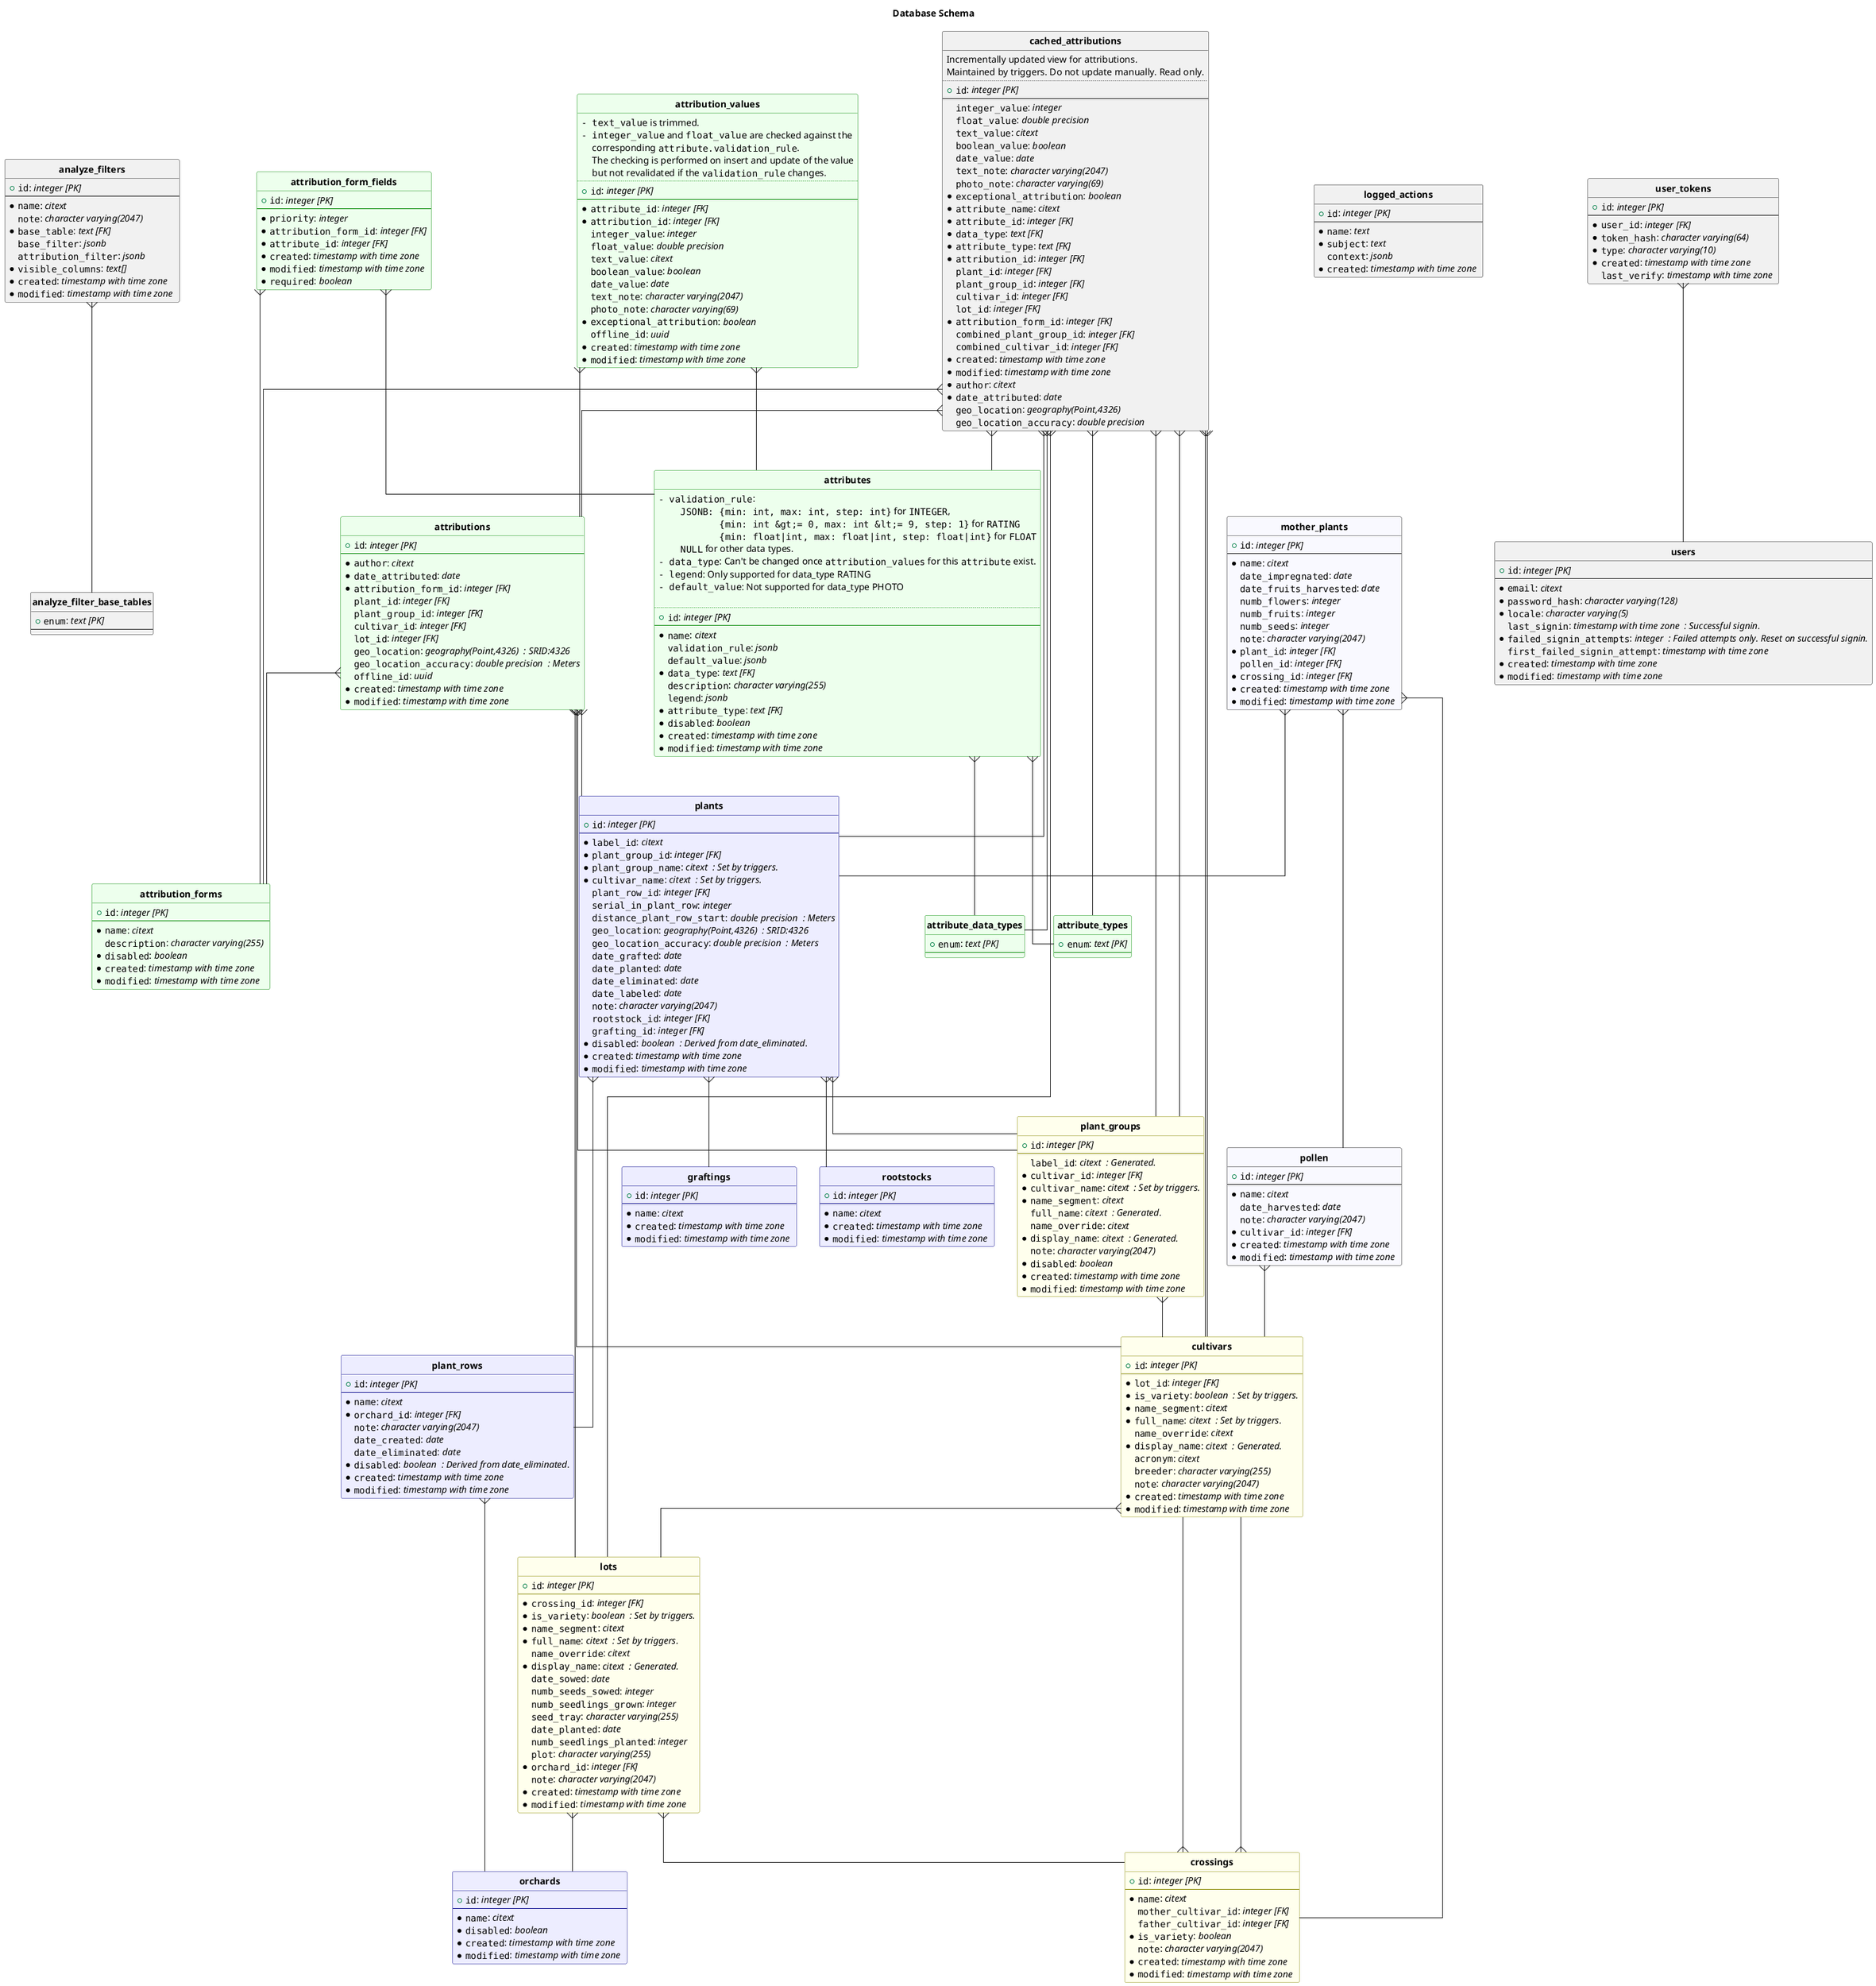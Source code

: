 @startuml
title Database Schema
hide circle
skinparam linetype ortho

entity "**analyze_filter_base_tables**" {
  + ""enum"": //text [PK]//
  --
}

entity "**analyze_filters**" {
  + ""id"": //integer [PK]//
  --
  *""name"": //citext //
  ""note"": //character varying(2047) //
  *""base_table"": //text [FK]//
  ""base_filter"": //jsonb //
  ""attribution_filter"": //jsonb //
  *""visible_columns"": //text[] //
  *""created"": //timestamp with time zone //
  *""modified"": //timestamp with time zone //
}

entity "**attribute_data_types**" #00ff0012 ##008800 {
  + ""enum"": //text [PK]//
  --
}

entity "**attribute_types**" #00ff0012 ##008800 {
  + ""enum"": //text [PK]//
  --
}

entity "**attributes**" #00ff0012 ##008800 {
  ""- validation_rule"":\n""    JSONB: {min: int, max: int, step: int}"" for ""INTEGER"",\n""           {min: int &gt;= 0, max: int &lt;= 9, step: 1}"" for ""RATING""\n""           {min: float|int, max: float|int, step: float|int}"" for ""FLOAT""\n""    NULL"" for other data types.\n""- data_type"": Can&#39;t be changed once ""attribution_values"" for this ""attribute"" exist.\n""- legend"": Only supported for data_type RATING\n""- default_value"": Not supported for data_type PHOTO\n
  ..
  + ""id"": //integer [PK]//
  --
  *""name"": //citext //
  ""validation_rule"": //jsonb //
  ""default_value"": //jsonb //
  *""data_type"": //text [FK]//
  ""description"": //character varying(255) //
  ""legend"": //jsonb //
  *""attribute_type"": //text [FK]//
  *""disabled"": //boolean //
  *""created"": //timestamp with time zone //
  *""modified"": //timestamp with time zone //
}

entity "**attribution_form_fields**" #00ff0012 ##008800 {
  + ""id"": //integer [PK]//
  --
  *""priority"": //integer //
  *""attribution_form_id"": //integer [FK]//
  *""attribute_id"": //integer [FK]//
  *""created"": //timestamp with time zone //
  *""modified"": //timestamp with time zone //
  *""required"": //boolean //
}

entity "**attribution_forms**" #00ff0012 ##008800 {
  + ""id"": //integer [PK]//
  --
  *""name"": //citext //
  ""description"": //character varying(255) //
  *""disabled"": //boolean //
  *""created"": //timestamp with time zone //
  *""modified"": //timestamp with time zone //
}

entity "**attribution_values**" #00ff0012 ##008800 {
  ""- text_value"" is trimmed.\n""- integer_value"" and ""float_value"" are checked against the\n""  ""corresponding ""attribute.validation_rule"".\n""  ""The checking is performed on insert and update of the value\n""  ""but not revalidated if the ""validation_rule"" changes.
  ..
  + ""id"": //integer [PK]//
  --
  *""attribute_id"": //integer [FK]//
  *""attribution_id"": //integer [FK]//
  ""integer_value"": //integer //
  ""float_value"": //double precision //
  ""text_value"": //citext //
  ""boolean_value"": //boolean //
  ""date_value"": //date //
  ""text_note"": //character varying(2047) //
  ""photo_note"": //character varying(69) //
  *""exceptional_attribution"": //boolean //
  ""offline_id"": //uuid //
  *""created"": //timestamp with time zone //
  *""modified"": //timestamp with time zone //
}

entity "**attributions**" #00ff0012 ##008800 {
  + ""id"": //integer [PK]//
  --
  *""author"": //citext //
  *""date_attributed"": //date //
  *""attribution_form_id"": //integer [FK]//
  ""plant_id"": //integer [FK]//
  ""plant_group_id"": //integer [FK]//
  ""cultivar_id"": //integer [FK]//
  ""lot_id"": //integer [FK]//
  ""geo_location"": //geography(Point,4326)  : SRID:4326//
  ""geo_location_accuracy"": //double precision  : Meters//
  ""offline_id"": //uuid //
  *""created"": //timestamp with time zone //
  *""modified"": //timestamp with time zone //
}

entity "**cached_attributions**" {
  Incrementally updated view for attributions.\nMaintained by triggers. Do not update manually. Read only.
  ..
  + ""id"": //integer [PK]//
  --
  ""integer_value"": //integer //
  ""float_value"": //double precision //
  ""text_value"": //citext //
  ""boolean_value"": //boolean //
  ""date_value"": //date //
  ""text_note"": //character varying(2047) //
  ""photo_note"": //character varying(69) //
  *""exceptional_attribution"": //boolean //
  *""attribute_name"": //citext //
  *""attribute_id"": //integer [FK]//
  *""data_type"": //text [FK]//
  *""attribute_type"": //text [FK]//
  *""attribution_id"": //integer [FK]//
  ""plant_id"": //integer [FK]//
  ""plant_group_id"": //integer [FK]//
  ""cultivar_id"": //integer [FK]//
  ""lot_id"": //integer [FK]//
  *""attribution_form_id"": //integer [FK]//
  ""combined_plant_group_id"": //integer [FK]//
  ""combined_cultivar_id"": //integer [FK]//
  *""created"": //timestamp with time zone //
  *""modified"": //timestamp with time zone //
  *""author"": //citext //
  *""date_attributed"": //date //
  ""geo_location"": //geography(Point,4326) //
  ""geo_location_accuracy"": //double precision //
}

entity "**crossings**" #ffff0012 ##888800 {
  + ""id"": //integer [PK]//
  --
  *""name"": //citext //
  ""mother_cultivar_id"": //integer [FK]//
  ""father_cultivar_id"": //integer [FK]//
  *""is_variety"": //boolean //
  ""note"": //character varying(2047) //
  *""created"": //timestamp with time zone //
  *""modified"": //timestamp with time zone //
}

entity "**cultivars**" #ffff0012 ##888800 {
  + ""id"": //integer [PK]//
  --
  *""lot_id"": //integer [FK]//
  *""is_variety"": //boolean  : Set by triggers.//
  *""name_segment"": //citext //
  *""full_name"": //citext  : Set by triggers.//
  ""name_override"": //citext //
  *""display_name"": //citext  : Generated.//
  ""acronym"": //citext //
  ""breeder"": //character varying(255) //
  ""note"": //character varying(2047) //
  *""created"": //timestamp with time zone //
  *""modified"": //timestamp with time zone //
}

entity "**graftings**" #0000ff12 ##000088 {
  + ""id"": //integer [PK]//
  --
  *""name"": //citext //
  *""created"": //timestamp with time zone //
  *""modified"": //timestamp with time zone //
}

entity "**logged_actions**" {
  + ""id"": //integer [PK]//
  --
  *""name"": //text //
  *""subject"": //text //
  ""context"": //jsonb //
  *""created"": //timestamp with time zone //
}

entity "**lots**" #ffff0012 ##888800 {
  + ""id"": //integer [PK]//
  --
  *""crossing_id"": //integer [FK]//
  *""is_variety"": //boolean  : Set by triggers.//
  *""name_segment"": //citext //
  *""full_name"": //citext  : Set by triggers.//
  ""name_override"": //citext //
  *""display_name"": //citext  : Generated.//
  ""date_sowed"": //date //
  ""numb_seeds_sowed"": //integer //
  ""numb_seedlings_grown"": //integer //
  ""seed_tray"": //character varying(255) //
  ""date_planted"": //date //
  ""numb_seedlings_planted"": //integer //
  ""plot"": //character varying(255) //
  *""orchard_id"": //integer [FK]//
  ""note"": //character varying(2047) //
  *""created"": //timestamp with time zone //
  *""modified"": //timestamp with time zone //
}

entity "**mother_plants**" #0000ff06 {
  + ""id"": //integer [PK]//
  --
  *""name"": //citext //
  ""date_impregnated"": //date //
  ""date_fruits_harvested"": //date //
  ""numb_flowers"": //integer //
  ""numb_fruits"": //integer //
  ""numb_seeds"": //integer //
  ""note"": //character varying(2047) //
  *""plant_id"": //integer [FK]//
  ""pollen_id"": //integer [FK]//
  *""crossing_id"": //integer [FK]//
  *""created"": //timestamp with time zone //
  *""modified"": //timestamp with time zone //
}

entity "**orchards**" #0000ff12 ##000088 {
  + ""id"": //integer [PK]//
  --
  *""name"": //citext //
  *""disabled"": //boolean //
  *""created"": //timestamp with time zone //
  *""modified"": //timestamp with time zone //
}

entity "**plant_groups**" #ffff0012 ##888800 {
  + ""id"": //integer [PK]//
  --
  ""label_id"": //citext  : Generated.//
  *""cultivar_id"": //integer [FK]//
  *""cultivar_name"": //citext  : Set by triggers.//
  *""name_segment"": //citext //
  ""full_name"": //citext  : Generated.//
  ""name_override"": //citext //
  *""display_name"": //citext  : Generated.//
  ""note"": //character varying(2047) //
  *""disabled"": //boolean //
  *""created"": //timestamp with time zone //
  *""modified"": //timestamp with time zone //
}

entity "**plant_rows**" #0000ff12 ##000088 {
  + ""id"": //integer [PK]//
  --
  *""name"": //citext //
  *""orchard_id"": //integer [FK]//
  ""note"": //character varying(2047) //
  ""date_created"": //date //
  ""date_eliminated"": //date //
  *""disabled"": //boolean  : Derived from date_eliminated.//
  *""created"": //timestamp with time zone //
  *""modified"": //timestamp with time zone //
}

entity "**plants**" #0000ff12 ##000088 {
  + ""id"": //integer [PK]//
  --
  *""label_id"": //citext //
  *""plant_group_id"": //integer [FK]//
  *""plant_group_name"": //citext  : Set by triggers.//
  *""cultivar_name"": //citext  : Set by triggers.//
  ""plant_row_id"": //integer [FK]//
  ""serial_in_plant_row"": //integer //
  ""distance_plant_row_start"": //double precision  : Meters//
  ""geo_location"": //geography(Point,4326)  : SRID:4326//
  ""geo_location_accuracy"": //double precision  : Meters//
  ""date_grafted"": //date //
  ""date_planted"": //date //
  ""date_eliminated"": //date //
  ""date_labeled"": //date //
  ""note"": //character varying(2047) //
  ""rootstock_id"": //integer [FK]//
  ""grafting_id"": //integer [FK]//
  *""disabled"": //boolean  : Derived from date_eliminated.//
  *""created"": //timestamp with time zone //
  *""modified"": //timestamp with time zone //
}

entity "**pollen**" #0000ff06 {
  + ""id"": //integer [PK]//
  --
  *""name"": //citext //
  ""date_harvested"": //date //
  ""note"": //character varying(2047) //
  *""cultivar_id"": //integer [FK]//
  *""created"": //timestamp with time zone //
  *""modified"": //timestamp with time zone //
}

entity "**rootstocks**" #0000ff12 ##000088 {
  + ""id"": //integer [PK]//
  --
  *""name"": //citext //
  *""created"": //timestamp with time zone //
  *""modified"": //timestamp with time zone //
}

entity "**user_tokens**" {
  + ""id"": //integer [PK]//
  --
  *""user_id"": //integer [FK]//
  *""token_hash"": //character varying(64) //
  *""type"": //character varying(10) //
  *""created"": //timestamp with time zone //
  ""last_verify"": //timestamp with time zone //
}

entity "**users**" {
  + ""id"": //integer [PK]//
  --
  *""email"": //citext //
  *""password_hash"": //character varying(128) //
  *""locale"": //character varying(5) //
  ""last_signin"": //timestamp with time zone  : Successful signin.//
  *""failed_signin_attempts"": //integer  : Failed attempts only. Reset on successful signin.//
  ""first_failed_signin_attempt"": //timestamp with time zone //
  *""created"": //timestamp with time zone //
  *""modified"": //timestamp with time zone //
}

"**analyze_filters**"   }--  "**analyze_filter_base_tables**"

"**attributes**"   }--  "**attribute_types**"

"**attributes**"   }--  "**attribute_data_types**"

"**attribution_form_fields**"   }--  "**attributes**"

"**attribution_form_fields**"   }--  "**attribution_forms**"

"**attribution_values**"   }--  "**attributes**"

"**attribution_values**"   }--  "**attributions**"

"**attributions**"   }--  "**attribution_forms**"

"**attributions**"   }--  "**cultivars**"

"**attributions**"   }--  "**lots**"

"**attributions**"   }--  "**plant_groups**"

"**attributions**"   }--  "**plants**"

"**cached_attributions**"   }--  "**attributes**"

"**cached_attributions**"   }--  "**attribute_types**"

"**cached_attributions**"   }--  "**attribution_forms**"

"**cached_attributions**"   }--  "**attributions**"

"**cached_attributions**"   }--  "**cultivars**"

"**cached_attributions**"   }--  "**plant_groups**"

"**cached_attributions**"   }--  "**cultivars**"

"**cached_attributions**"   }--  "**attribute_data_types**"

"**cached_attributions**"   }--  "**lots**"

"**cached_attributions**"   }--  "**plant_groups**"

"**cached_attributions**"   }--  "**plants**"

"**crossings**"   }--  "**cultivars**"

"**crossings**"   }--  "**cultivars**"

"**cultivars**"   }--  "**lots**"

"**lots**"   }--  "**crossings**"

"**lots**"   }--  "**orchards**"

"**mother_plants**"   }--  "**crossings**"

"**mother_plants**"   }--  "**plants**"

"**mother_plants**"   }--  "**pollen**"

"**plant_groups**"   }--  "**cultivars**"

"**plant_rows**"   }--  "**orchards**"

"**plants**"   }--  "**graftings**"

"**plants**"   }--  "**plant_groups**"

"**plants**"   }--  "**plant_rows**"

"**plants**"   }--  "**rootstocks**"

"**pollen**"   }--  "**cultivars**"

"**user_tokens**"   }--  "**users**"
@enduml
